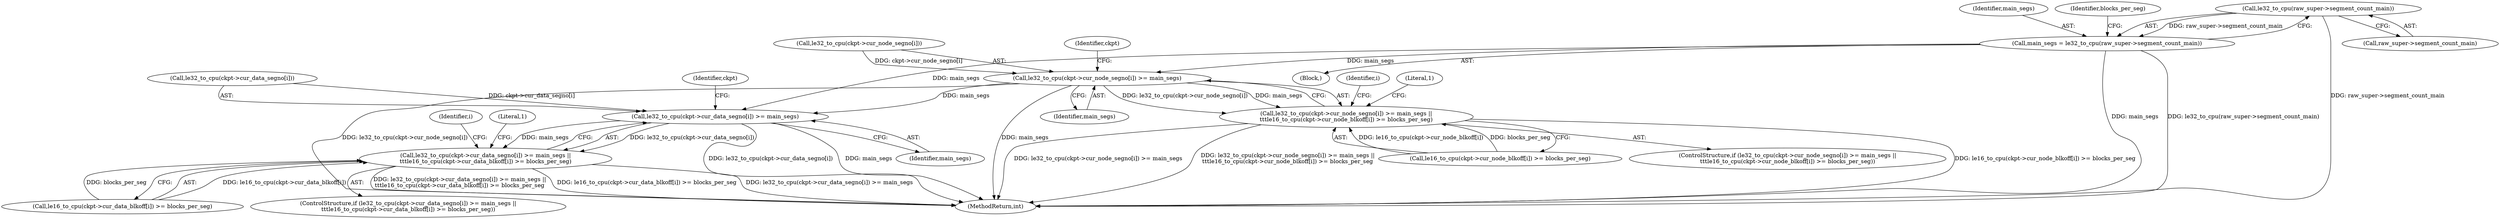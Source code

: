 digraph "0_linux_15d3042a937c13f5d9244241c7a9c8416ff6e82a@pointer" {
"1000199" [label="(Call,le32_to_cpu(raw_super->segment_count_main))"];
"1000197" [label="(Call,main_segs = le32_to_cpu(raw_super->segment_count_main))"];
"1000220" [label="(Call,le32_to_cpu(ckpt->cur_node_segno[i]) >= main_segs)"];
"1000219" [label="(Call,le32_to_cpu(ckpt->cur_node_segno[i]) >= main_segs ||\n\t\t\tle16_to_cpu(ckpt->cur_node_blkoff[i]) >= blocks_per_seg)"];
"1000250" [label="(Call,le32_to_cpu(ckpt->cur_data_segno[i]) >= main_segs)"];
"1000249" [label="(Call,le32_to_cpu(ckpt->cur_data_segno[i]) >= main_segs ||\n\t\t\tle16_to_cpu(ckpt->cur_data_blkoff[i]) >= blocks_per_seg)"];
"1000200" [label="(Call,raw_super->segment_count_main)"];
"1000283" [label="(MethodReturn,int)"];
"1000227" [label="(Identifier,main_segs)"];
"1000232" [label="(Identifier,ckpt)"];
"1000198" [label="(Identifier,main_segs)"];
"1000262" [label="(Identifier,ckpt)"];
"1000246" [label="(Identifier,i)"];
"1000249" [label="(Call,le32_to_cpu(ckpt->cur_data_segno[i]) >= main_segs ||\n\t\t\tle16_to_cpu(ckpt->cur_data_blkoff[i]) >= blocks_per_seg)"];
"1000257" [label="(Identifier,main_segs)"];
"1000258" [label="(Call,le16_to_cpu(ckpt->cur_data_blkoff[i]) >= blocks_per_seg)"];
"1000221" [label="(Call,le32_to_cpu(ckpt->cur_node_segno[i]))"];
"1000219" [label="(Call,le32_to_cpu(ckpt->cur_node_segno[i]) >= main_segs ||\n\t\t\tle16_to_cpu(ckpt->cur_node_blkoff[i]) >= blocks_per_seg)"];
"1000237" [label="(Literal,1)"];
"1000220" [label="(Call,le32_to_cpu(ckpt->cur_node_segno[i]) >= main_segs)"];
"1000218" [label="(ControlStructure,if (le32_to_cpu(ckpt->cur_node_segno[i]) >= main_segs ||\n\t\t\tle16_to_cpu(ckpt->cur_node_blkoff[i]) >= blocks_per_seg))"];
"1000197" [label="(Call,main_segs = le32_to_cpu(raw_super->segment_count_main))"];
"1000250" [label="(Call,le32_to_cpu(ckpt->cur_data_segno[i]) >= main_segs)"];
"1000199" [label="(Call,le32_to_cpu(raw_super->segment_count_main))"];
"1000248" [label="(ControlStructure,if (le32_to_cpu(ckpt->cur_data_segno[i]) >= main_segs ||\n\t\t\tle16_to_cpu(ckpt->cur_data_blkoff[i]) >= blocks_per_seg))"];
"1000102" [label="(Block,)"];
"1000267" [label="(Literal,1)"];
"1000251" [label="(Call,le32_to_cpu(ckpt->cur_data_segno[i]))"];
"1000216" [label="(Identifier,i)"];
"1000204" [label="(Identifier,blocks_per_seg)"];
"1000228" [label="(Call,le16_to_cpu(ckpt->cur_node_blkoff[i]) >= blocks_per_seg)"];
"1000199" -> "1000197"  [label="AST: "];
"1000199" -> "1000200"  [label="CFG: "];
"1000200" -> "1000199"  [label="AST: "];
"1000197" -> "1000199"  [label="CFG: "];
"1000199" -> "1000283"  [label="DDG: raw_super->segment_count_main"];
"1000199" -> "1000197"  [label="DDG: raw_super->segment_count_main"];
"1000197" -> "1000102"  [label="AST: "];
"1000198" -> "1000197"  [label="AST: "];
"1000204" -> "1000197"  [label="CFG: "];
"1000197" -> "1000283"  [label="DDG: le32_to_cpu(raw_super->segment_count_main)"];
"1000197" -> "1000283"  [label="DDG: main_segs"];
"1000197" -> "1000220"  [label="DDG: main_segs"];
"1000197" -> "1000250"  [label="DDG: main_segs"];
"1000220" -> "1000219"  [label="AST: "];
"1000220" -> "1000227"  [label="CFG: "];
"1000221" -> "1000220"  [label="AST: "];
"1000227" -> "1000220"  [label="AST: "];
"1000232" -> "1000220"  [label="CFG: "];
"1000219" -> "1000220"  [label="CFG: "];
"1000220" -> "1000283"  [label="DDG: le32_to_cpu(ckpt->cur_node_segno[i])"];
"1000220" -> "1000283"  [label="DDG: main_segs"];
"1000220" -> "1000219"  [label="DDG: le32_to_cpu(ckpt->cur_node_segno[i])"];
"1000220" -> "1000219"  [label="DDG: main_segs"];
"1000221" -> "1000220"  [label="DDG: ckpt->cur_node_segno[i]"];
"1000220" -> "1000250"  [label="DDG: main_segs"];
"1000219" -> "1000218"  [label="AST: "];
"1000219" -> "1000228"  [label="CFG: "];
"1000228" -> "1000219"  [label="AST: "];
"1000237" -> "1000219"  [label="CFG: "];
"1000216" -> "1000219"  [label="CFG: "];
"1000219" -> "1000283"  [label="DDG: le32_to_cpu(ckpt->cur_node_segno[i]) >= main_segs ||\n\t\t\tle16_to_cpu(ckpt->cur_node_blkoff[i]) >= blocks_per_seg"];
"1000219" -> "1000283"  [label="DDG: le16_to_cpu(ckpt->cur_node_blkoff[i]) >= blocks_per_seg"];
"1000219" -> "1000283"  [label="DDG: le32_to_cpu(ckpt->cur_node_segno[i]) >= main_segs"];
"1000228" -> "1000219"  [label="DDG: le16_to_cpu(ckpt->cur_node_blkoff[i])"];
"1000228" -> "1000219"  [label="DDG: blocks_per_seg"];
"1000250" -> "1000249"  [label="AST: "];
"1000250" -> "1000257"  [label="CFG: "];
"1000251" -> "1000250"  [label="AST: "];
"1000257" -> "1000250"  [label="AST: "];
"1000262" -> "1000250"  [label="CFG: "];
"1000249" -> "1000250"  [label="CFG: "];
"1000250" -> "1000283"  [label="DDG: le32_to_cpu(ckpt->cur_data_segno[i])"];
"1000250" -> "1000283"  [label="DDG: main_segs"];
"1000250" -> "1000249"  [label="DDG: le32_to_cpu(ckpt->cur_data_segno[i])"];
"1000250" -> "1000249"  [label="DDG: main_segs"];
"1000251" -> "1000250"  [label="DDG: ckpt->cur_data_segno[i]"];
"1000249" -> "1000248"  [label="AST: "];
"1000249" -> "1000258"  [label="CFG: "];
"1000258" -> "1000249"  [label="AST: "];
"1000267" -> "1000249"  [label="CFG: "];
"1000246" -> "1000249"  [label="CFG: "];
"1000249" -> "1000283"  [label="DDG: le16_to_cpu(ckpt->cur_data_blkoff[i]) >= blocks_per_seg"];
"1000249" -> "1000283"  [label="DDG: le32_to_cpu(ckpt->cur_data_segno[i]) >= main_segs"];
"1000249" -> "1000283"  [label="DDG: le32_to_cpu(ckpt->cur_data_segno[i]) >= main_segs ||\n\t\t\tle16_to_cpu(ckpt->cur_data_blkoff[i]) >= blocks_per_seg"];
"1000258" -> "1000249"  [label="DDG: le16_to_cpu(ckpt->cur_data_blkoff[i])"];
"1000258" -> "1000249"  [label="DDG: blocks_per_seg"];
}
